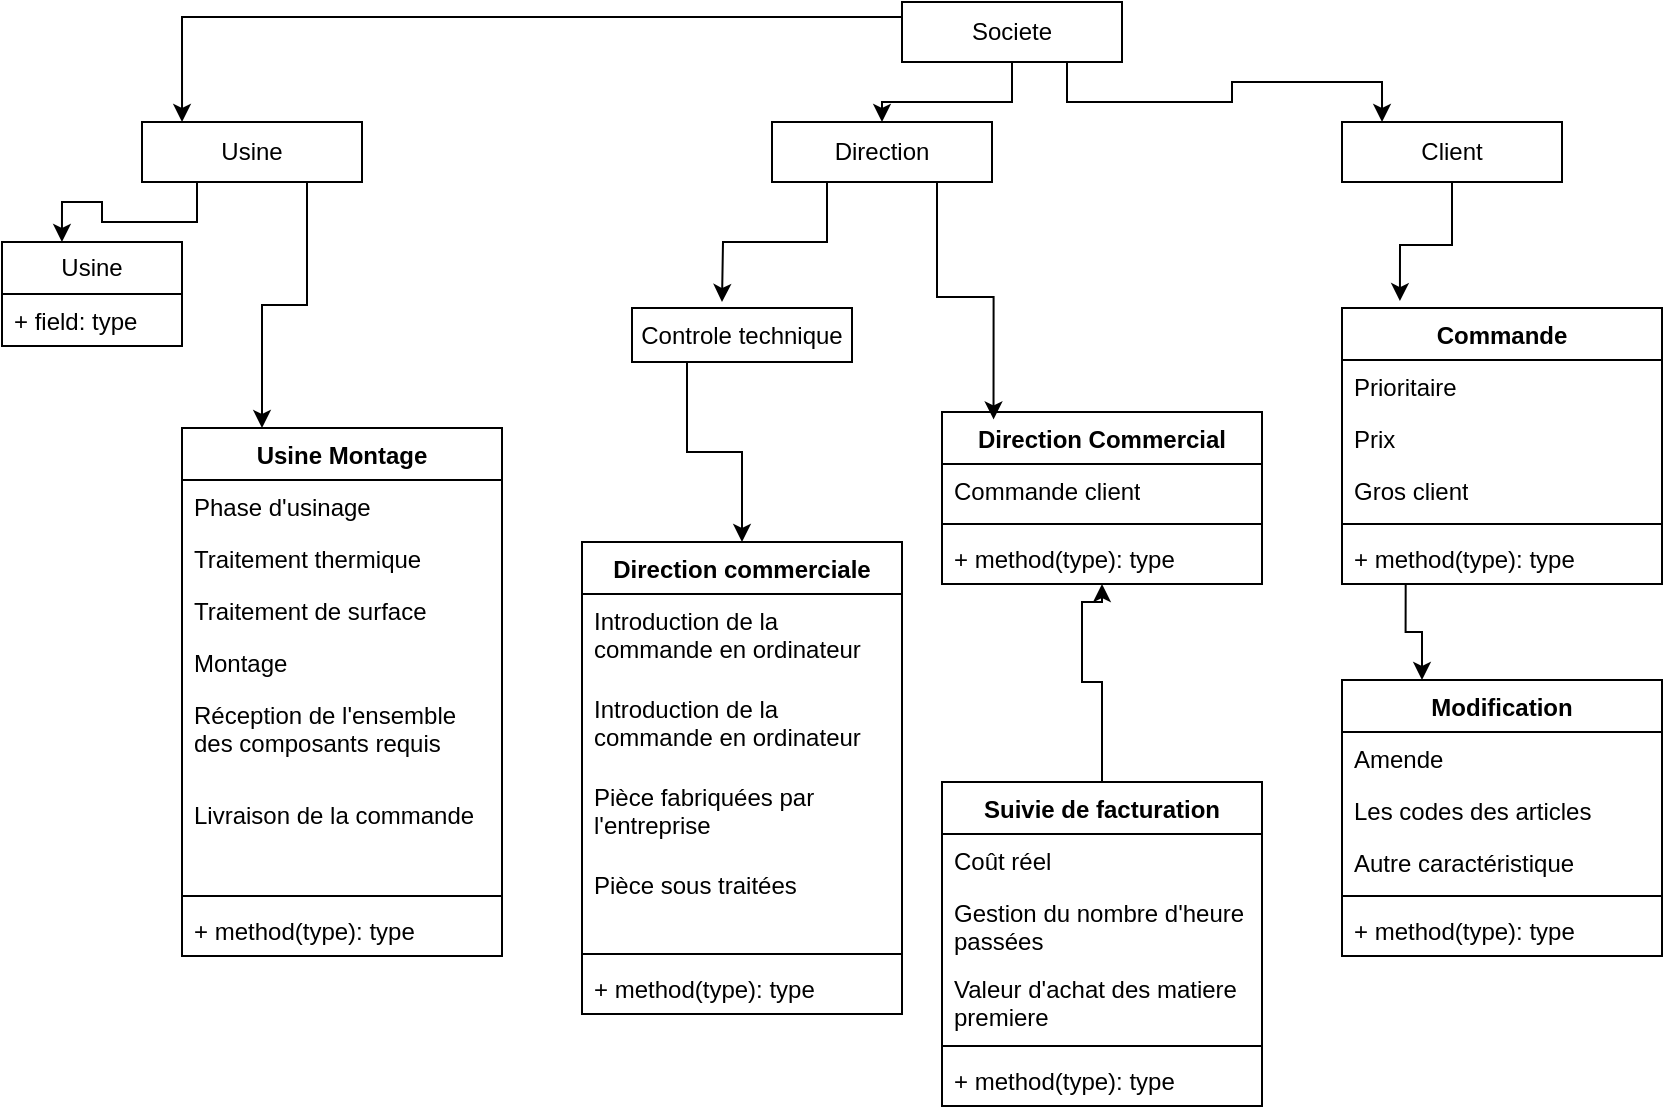 <mxfile version="26.0.13">
  <diagram name="Page-1" id="c4acf3e9-155e-7222-9cf6-157b1a14988f">
    <mxGraphModel dx="1358" dy="627" grid="1" gridSize="30" guides="1" tooltips="1" connect="1" arrows="1" fold="1" page="1" pageScale="1" pageWidth="1100" pageHeight="850" background="none" math="0" shadow="0">
      <root>
        <mxCell id="0" />
        <mxCell id="1" parent="0" />
        <mxCell id="-idm0U2G1IzuPb4QEbFN-50" value="Direction Commercial" style="swimlane;fontStyle=1;align=center;verticalAlign=top;childLayout=stackLayout;horizontal=1;startSize=26;horizontalStack=0;resizeParent=1;resizeParentMax=0;resizeLast=0;collapsible=1;marginBottom=0;whiteSpace=wrap;html=1;" vertex="1" parent="1">
          <mxGeometry x="470" y="205" width="160" height="86" as="geometry" />
        </mxCell>
        <mxCell id="-idm0U2G1IzuPb4QEbFN-51" value="Commande client" style="text;strokeColor=none;fillColor=none;align=left;verticalAlign=top;spacingLeft=4;spacingRight=4;overflow=hidden;rotatable=0;points=[[0,0.5],[1,0.5]];portConstraint=eastwest;whiteSpace=wrap;html=1;" vertex="1" parent="-idm0U2G1IzuPb4QEbFN-50">
          <mxGeometry y="26" width="160" height="26" as="geometry" />
        </mxCell>
        <mxCell id="-idm0U2G1IzuPb4QEbFN-52" value="" style="line;strokeWidth=1;fillColor=none;align=left;verticalAlign=middle;spacingTop=-1;spacingLeft=3;spacingRight=3;rotatable=0;labelPosition=right;points=[];portConstraint=eastwest;strokeColor=inherit;" vertex="1" parent="-idm0U2G1IzuPb4QEbFN-50">
          <mxGeometry y="52" width="160" height="8" as="geometry" />
        </mxCell>
        <mxCell id="-idm0U2G1IzuPb4QEbFN-53" value="+ method(type): type" style="text;strokeColor=none;fillColor=none;align=left;verticalAlign=top;spacingLeft=4;spacingRight=4;overflow=hidden;rotatable=0;points=[[0,0.5],[1,0.5]];portConstraint=eastwest;whiteSpace=wrap;html=1;" vertex="1" parent="-idm0U2G1IzuPb4QEbFN-50">
          <mxGeometry y="60" width="160" height="26" as="geometry" />
        </mxCell>
        <mxCell id="-idm0U2G1IzuPb4QEbFN-55" value="Usine Montage" style="swimlane;fontStyle=1;align=center;verticalAlign=top;childLayout=stackLayout;horizontal=1;startSize=26;horizontalStack=0;resizeParent=1;resizeParentMax=0;resizeLast=0;collapsible=1;marginBottom=0;whiteSpace=wrap;html=1;" vertex="1" parent="1">
          <mxGeometry x="90" y="213" width="160" height="264" as="geometry" />
        </mxCell>
        <mxCell id="-idm0U2G1IzuPb4QEbFN-56" value="Phase d&#39;usinage" style="text;strokeColor=none;fillColor=none;align=left;verticalAlign=top;spacingLeft=4;spacingRight=4;overflow=hidden;rotatable=0;points=[[0,0.5],[1,0.5]];portConstraint=eastwest;whiteSpace=wrap;html=1;" vertex="1" parent="-idm0U2G1IzuPb4QEbFN-55">
          <mxGeometry y="26" width="160" height="26" as="geometry" />
        </mxCell>
        <mxCell id="-idm0U2G1IzuPb4QEbFN-60" value="Traitement thermique" style="text;strokeColor=none;fillColor=none;align=left;verticalAlign=top;spacingLeft=4;spacingRight=4;overflow=hidden;rotatable=0;points=[[0,0.5],[1,0.5]];portConstraint=eastwest;whiteSpace=wrap;html=1;" vertex="1" parent="-idm0U2G1IzuPb4QEbFN-55">
          <mxGeometry y="52" width="160" height="26" as="geometry" />
        </mxCell>
        <mxCell id="-idm0U2G1IzuPb4QEbFN-61" value="Traitement de surface" style="text;strokeColor=none;fillColor=none;align=left;verticalAlign=top;spacingLeft=4;spacingRight=4;overflow=hidden;rotatable=0;points=[[0,0.5],[1,0.5]];portConstraint=eastwest;whiteSpace=wrap;html=1;" vertex="1" parent="-idm0U2G1IzuPb4QEbFN-55">
          <mxGeometry y="78" width="160" height="26" as="geometry" />
        </mxCell>
        <mxCell id="-idm0U2G1IzuPb4QEbFN-68" value="Montage" style="text;strokeColor=none;fillColor=none;align=left;verticalAlign=top;spacingLeft=4;spacingRight=4;overflow=hidden;rotatable=0;points=[[0,0.5],[1,0.5]];portConstraint=eastwest;whiteSpace=wrap;html=1;" vertex="1" parent="-idm0U2G1IzuPb4QEbFN-55">
          <mxGeometry y="104" width="160" height="26" as="geometry" />
        </mxCell>
        <mxCell id="-idm0U2G1IzuPb4QEbFN-122" value="Réception de l&#39;ensemble des composants requis" style="text;strokeColor=none;fillColor=none;align=left;verticalAlign=top;spacingLeft=4;spacingRight=4;overflow=hidden;rotatable=0;points=[[0,0.5],[1,0.5]];portConstraint=eastwest;whiteSpace=wrap;html=1;" vertex="1" parent="-idm0U2G1IzuPb4QEbFN-55">
          <mxGeometry y="130" width="160" height="50" as="geometry" />
        </mxCell>
        <mxCell id="-idm0U2G1IzuPb4QEbFN-175" value="Livraison de la commande" style="text;strokeColor=none;fillColor=none;align=left;verticalAlign=top;spacingLeft=4;spacingRight=4;overflow=hidden;rotatable=0;points=[[0,0.5],[1,0.5]];portConstraint=eastwest;whiteSpace=wrap;html=1;" vertex="1" parent="-idm0U2G1IzuPb4QEbFN-55">
          <mxGeometry y="180" width="160" height="50" as="geometry" />
        </mxCell>
        <mxCell id="-idm0U2G1IzuPb4QEbFN-57" value="" style="line;strokeWidth=1;fillColor=none;align=left;verticalAlign=middle;spacingTop=-1;spacingLeft=3;spacingRight=3;rotatable=0;labelPosition=right;points=[];portConstraint=eastwest;strokeColor=inherit;" vertex="1" parent="-idm0U2G1IzuPb4QEbFN-55">
          <mxGeometry y="230" width="160" height="8" as="geometry" />
        </mxCell>
        <mxCell id="-idm0U2G1IzuPb4QEbFN-58" value="+ method(type): type" style="text;strokeColor=none;fillColor=none;align=left;verticalAlign=top;spacingLeft=4;spacingRight=4;overflow=hidden;rotatable=0;points=[[0,0.5],[1,0.5]];portConstraint=eastwest;whiteSpace=wrap;html=1;" vertex="1" parent="-idm0U2G1IzuPb4QEbFN-55">
          <mxGeometry y="238" width="160" height="26" as="geometry" />
        </mxCell>
        <mxCell id="-idm0U2G1IzuPb4QEbFN-69" value="Commande" style="swimlane;fontStyle=1;align=center;verticalAlign=top;childLayout=stackLayout;horizontal=1;startSize=26;horizontalStack=0;resizeParent=1;resizeParentMax=0;resizeLast=0;collapsible=1;marginBottom=0;whiteSpace=wrap;html=1;" vertex="1" parent="1">
          <mxGeometry x="670" y="153" width="160" height="138" as="geometry" />
        </mxCell>
        <mxCell id="-idm0U2G1IzuPb4QEbFN-70" value="Prioritaire&lt;div&gt;&lt;br&gt;&lt;/div&gt;" style="text;strokeColor=none;fillColor=none;align=left;verticalAlign=top;spacingLeft=4;spacingRight=4;overflow=hidden;rotatable=0;points=[[0,0.5],[1,0.5]];portConstraint=eastwest;whiteSpace=wrap;html=1;" vertex="1" parent="-idm0U2G1IzuPb4QEbFN-69">
          <mxGeometry y="26" width="160" height="26" as="geometry" />
        </mxCell>
        <mxCell id="-idm0U2G1IzuPb4QEbFN-80" value="&lt;div&gt;Prix&lt;/div&gt;" style="text;strokeColor=none;fillColor=none;align=left;verticalAlign=top;spacingLeft=4;spacingRight=4;overflow=hidden;rotatable=0;points=[[0,0.5],[1,0.5]];portConstraint=eastwest;whiteSpace=wrap;html=1;" vertex="1" parent="-idm0U2G1IzuPb4QEbFN-69">
          <mxGeometry y="52" width="160" height="26" as="geometry" />
        </mxCell>
        <mxCell id="-idm0U2G1IzuPb4QEbFN-155" value="&lt;div&gt;Gros client&lt;/div&gt;" style="text;strokeColor=none;fillColor=none;align=left;verticalAlign=top;spacingLeft=4;spacingRight=4;overflow=hidden;rotatable=0;points=[[0,0.5],[1,0.5]];portConstraint=eastwest;whiteSpace=wrap;html=1;" vertex="1" parent="-idm0U2G1IzuPb4QEbFN-69">
          <mxGeometry y="78" width="160" height="26" as="geometry" />
        </mxCell>
        <mxCell id="-idm0U2G1IzuPb4QEbFN-71" value="" style="line;strokeWidth=1;fillColor=none;align=left;verticalAlign=middle;spacingTop=-1;spacingLeft=3;spacingRight=3;rotatable=0;labelPosition=right;points=[];portConstraint=eastwest;strokeColor=inherit;" vertex="1" parent="-idm0U2G1IzuPb4QEbFN-69">
          <mxGeometry y="104" width="160" height="8" as="geometry" />
        </mxCell>
        <mxCell id="-idm0U2G1IzuPb4QEbFN-72" value="+ method(type): type" style="text;strokeColor=none;fillColor=none;align=left;verticalAlign=top;spacingLeft=4;spacingRight=4;overflow=hidden;rotatable=0;points=[[0,0.5],[1,0.5]];portConstraint=eastwest;whiteSpace=wrap;html=1;" vertex="1" parent="-idm0U2G1IzuPb4QEbFN-69">
          <mxGeometry y="112" width="160" height="26" as="geometry" />
        </mxCell>
        <mxCell id="-idm0U2G1IzuPb4QEbFN-86" value="Direction commerciale" style="swimlane;fontStyle=1;align=center;verticalAlign=top;childLayout=stackLayout;horizontal=1;startSize=26;horizontalStack=0;resizeParent=1;resizeParentMax=0;resizeLast=0;collapsible=1;marginBottom=0;whiteSpace=wrap;html=1;" vertex="1" parent="1">
          <mxGeometry x="290" y="270" width="160" height="236" as="geometry" />
        </mxCell>
        <mxCell id="-idm0U2G1IzuPb4QEbFN-87" value="Introduction de la commande en ordinateur" style="text;strokeColor=none;fillColor=none;align=left;verticalAlign=top;spacingLeft=4;spacingRight=4;overflow=hidden;rotatable=0;points=[[0,0.5],[1,0.5]];portConstraint=eastwest;whiteSpace=wrap;html=1;" vertex="1" parent="-idm0U2G1IzuPb4QEbFN-86">
          <mxGeometry y="26" width="160" height="44" as="geometry" />
        </mxCell>
        <mxCell id="-idm0U2G1IzuPb4QEbFN-92" value="Introduction de la commande en ordinateur" style="text;strokeColor=none;fillColor=none;align=left;verticalAlign=top;spacingLeft=4;spacingRight=4;overflow=hidden;rotatable=0;points=[[0,0.5],[1,0.5]];portConstraint=eastwest;whiteSpace=wrap;html=1;" vertex="1" parent="-idm0U2G1IzuPb4QEbFN-86">
          <mxGeometry y="70" width="160" height="44" as="geometry" />
        </mxCell>
        <mxCell id="-idm0U2G1IzuPb4QEbFN-146" value="Pièce fabriquées par l&#39;entreprise" style="text;strokeColor=none;fillColor=none;align=left;verticalAlign=top;spacingLeft=4;spacingRight=4;overflow=hidden;rotatable=0;points=[[0,0.5],[1,0.5]];portConstraint=eastwest;whiteSpace=wrap;html=1;" vertex="1" parent="-idm0U2G1IzuPb4QEbFN-86">
          <mxGeometry y="114" width="160" height="44" as="geometry" />
        </mxCell>
        <mxCell id="-idm0U2G1IzuPb4QEbFN-147" value="Pièce sous traitées" style="text;strokeColor=none;fillColor=none;align=left;verticalAlign=top;spacingLeft=4;spacingRight=4;overflow=hidden;rotatable=0;points=[[0,0.5],[1,0.5]];portConstraint=eastwest;whiteSpace=wrap;html=1;" vertex="1" parent="-idm0U2G1IzuPb4QEbFN-86">
          <mxGeometry y="158" width="160" height="44" as="geometry" />
        </mxCell>
        <mxCell id="-idm0U2G1IzuPb4QEbFN-88" value="" style="line;strokeWidth=1;fillColor=none;align=left;verticalAlign=middle;spacingTop=-1;spacingLeft=3;spacingRight=3;rotatable=0;labelPosition=right;points=[];portConstraint=eastwest;strokeColor=inherit;" vertex="1" parent="-idm0U2G1IzuPb4QEbFN-86">
          <mxGeometry y="202" width="160" height="8" as="geometry" />
        </mxCell>
        <mxCell id="-idm0U2G1IzuPb4QEbFN-89" value="+ method(type): type" style="text;strokeColor=none;fillColor=none;align=left;verticalAlign=top;spacingLeft=4;spacingRight=4;overflow=hidden;rotatable=0;points=[[0,0.5],[1,0.5]];portConstraint=eastwest;whiteSpace=wrap;html=1;" vertex="1" parent="-idm0U2G1IzuPb4QEbFN-86">
          <mxGeometry y="210" width="160" height="26" as="geometry" />
        </mxCell>
        <mxCell id="-idm0U2G1IzuPb4QEbFN-140" style="edgeStyle=orthogonalEdgeStyle;rounded=0;orthogonalLoop=1;jettySize=auto;html=1;exitX=0.5;exitY=1;exitDx=0;exitDy=0;entryX=0.5;entryY=0;entryDx=0;entryDy=0;" edge="1" parent="1" source="-idm0U2G1IzuPb4QEbFN-125" target="-idm0U2G1IzuPb4QEbFN-138">
          <mxGeometry relative="1" as="geometry" />
        </mxCell>
        <mxCell id="-idm0U2G1IzuPb4QEbFN-125" value="Societe" style="html=1;whiteSpace=wrap;" vertex="1" parent="1">
          <mxGeometry x="450" width="110" height="30" as="geometry" />
        </mxCell>
        <mxCell id="-idm0U2G1IzuPb4QEbFN-137" style="edgeStyle=orthogonalEdgeStyle;rounded=0;orthogonalLoop=1;jettySize=auto;html=1;exitX=0.75;exitY=1;exitDx=0;exitDy=0;entryX=0.25;entryY=0;entryDx=0;entryDy=0;" edge="1" parent="1" source="-idm0U2G1IzuPb4QEbFN-130" target="-idm0U2G1IzuPb4QEbFN-55">
          <mxGeometry relative="1" as="geometry" />
        </mxCell>
        <mxCell id="-idm0U2G1IzuPb4QEbFN-130" value="Usine" style="html=1;whiteSpace=wrap;" vertex="1" parent="1">
          <mxGeometry x="70" y="60" width="110" height="30" as="geometry" />
        </mxCell>
        <mxCell id="-idm0U2G1IzuPb4QEbFN-132" value="Usine" style="swimlane;fontStyle=0;childLayout=stackLayout;horizontal=1;startSize=26;fillColor=none;horizontalStack=0;resizeParent=1;resizeParentMax=0;resizeLast=0;collapsible=1;marginBottom=0;whiteSpace=wrap;html=1;" vertex="1" parent="1">
          <mxGeometry y="120" width="90" height="52" as="geometry" />
        </mxCell>
        <mxCell id="-idm0U2G1IzuPb4QEbFN-133" value="+ field: type" style="text;strokeColor=none;fillColor=none;align=left;verticalAlign=top;spacingLeft=4;spacingRight=4;overflow=hidden;rotatable=0;points=[[0,0.5],[1,0.5]];portConstraint=eastwest;whiteSpace=wrap;html=1;" vertex="1" parent="-idm0U2G1IzuPb4QEbFN-132">
          <mxGeometry y="26" width="90" height="26" as="geometry" />
        </mxCell>
        <mxCell id="-idm0U2G1IzuPb4QEbFN-136" style="edgeStyle=orthogonalEdgeStyle;rounded=0;orthogonalLoop=1;jettySize=auto;html=1;exitX=0.25;exitY=1;exitDx=0;exitDy=0;entryX=0.333;entryY=0;entryDx=0;entryDy=0;entryPerimeter=0;" edge="1" parent="1" source="-idm0U2G1IzuPb4QEbFN-130" target="-idm0U2G1IzuPb4QEbFN-132">
          <mxGeometry relative="1" as="geometry" />
        </mxCell>
        <mxCell id="-idm0U2G1IzuPb4QEbFN-143" style="edgeStyle=orthogonalEdgeStyle;rounded=0;orthogonalLoop=1;jettySize=auto;html=1;exitX=0.25;exitY=1;exitDx=0;exitDy=0;" edge="1" parent="1" source="-idm0U2G1IzuPb4QEbFN-138">
          <mxGeometry relative="1" as="geometry">
            <mxPoint x="360" y="150" as="targetPoint" />
          </mxGeometry>
        </mxCell>
        <mxCell id="-idm0U2G1IzuPb4QEbFN-138" value="Direction" style="html=1;whiteSpace=wrap;" vertex="1" parent="1">
          <mxGeometry x="385" y="60" width="110" height="30" as="geometry" />
        </mxCell>
        <mxCell id="-idm0U2G1IzuPb4QEbFN-142" style="edgeStyle=orthogonalEdgeStyle;rounded=0;orthogonalLoop=1;jettySize=auto;html=1;exitX=0;exitY=0.25;exitDx=0;exitDy=0;entryX=0.182;entryY=0;entryDx=0;entryDy=0;entryPerimeter=0;" edge="1" parent="1" source="-idm0U2G1IzuPb4QEbFN-125" target="-idm0U2G1IzuPb4QEbFN-130">
          <mxGeometry relative="1" as="geometry" />
        </mxCell>
        <mxCell id="-idm0U2G1IzuPb4QEbFN-144" style="edgeStyle=orthogonalEdgeStyle;rounded=0;orthogonalLoop=1;jettySize=auto;html=1;exitX=0.75;exitY=1;exitDx=0;exitDy=0;entryX=0.161;entryY=0.043;entryDx=0;entryDy=0;entryPerimeter=0;" edge="1" parent="1" source="-idm0U2G1IzuPb4QEbFN-138" target="-idm0U2G1IzuPb4QEbFN-50">
          <mxGeometry relative="1" as="geometry" />
        </mxCell>
        <mxCell id="-idm0U2G1IzuPb4QEbFN-152" value="Client" style="html=1;whiteSpace=wrap;" vertex="1" parent="1">
          <mxGeometry x="670" y="60" width="110" height="30" as="geometry" />
        </mxCell>
        <mxCell id="-idm0U2G1IzuPb4QEbFN-153" style="edgeStyle=orthogonalEdgeStyle;rounded=0;orthogonalLoop=1;jettySize=auto;html=1;exitX=0.75;exitY=1;exitDx=0;exitDy=0;entryX=0.182;entryY=0;entryDx=0;entryDy=0;entryPerimeter=0;" edge="1" parent="1" source="-idm0U2G1IzuPb4QEbFN-125" target="-idm0U2G1IzuPb4QEbFN-152">
          <mxGeometry relative="1" as="geometry" />
        </mxCell>
        <mxCell id="-idm0U2G1IzuPb4QEbFN-154" style="edgeStyle=orthogonalEdgeStyle;rounded=0;orthogonalLoop=1;jettySize=auto;html=1;exitX=0.5;exitY=1;exitDx=0;exitDy=0;entryX=0.181;entryY=-0.025;entryDx=0;entryDy=0;entryPerimeter=0;" edge="1" parent="1" source="-idm0U2G1IzuPb4QEbFN-152" target="-idm0U2G1IzuPb4QEbFN-69">
          <mxGeometry relative="1" as="geometry" />
        </mxCell>
        <mxCell id="-idm0U2G1IzuPb4QEbFN-157" style="edgeStyle=orthogonalEdgeStyle;rounded=0;orthogonalLoop=1;jettySize=auto;html=1;exitX=0.25;exitY=1;exitDx=0;exitDy=0;" edge="1" parent="1" source="-idm0U2G1IzuPb4QEbFN-156" target="-idm0U2G1IzuPb4QEbFN-86">
          <mxGeometry relative="1" as="geometry" />
        </mxCell>
        <mxCell id="-idm0U2G1IzuPb4QEbFN-156" value="Controle technique" style="html=1;whiteSpace=wrap;" vertex="1" parent="1">
          <mxGeometry x="315" y="153" width="110" height="27" as="geometry" />
        </mxCell>
        <mxCell id="-idm0U2G1IzuPb4QEbFN-158" value="Modification" style="swimlane;fontStyle=1;align=center;verticalAlign=top;childLayout=stackLayout;horizontal=1;startSize=26;horizontalStack=0;resizeParent=1;resizeParentMax=0;resizeLast=0;collapsible=1;marginBottom=0;whiteSpace=wrap;html=1;" vertex="1" parent="1">
          <mxGeometry x="670" y="339" width="160" height="138" as="geometry" />
        </mxCell>
        <mxCell id="-idm0U2G1IzuPb4QEbFN-159" value="Amende" style="text;strokeColor=none;fillColor=none;align=left;verticalAlign=top;spacingLeft=4;spacingRight=4;overflow=hidden;rotatable=0;points=[[0,0.5],[1,0.5]];portConstraint=eastwest;whiteSpace=wrap;html=1;" vertex="1" parent="-idm0U2G1IzuPb4QEbFN-158">
          <mxGeometry y="26" width="160" height="26" as="geometry" />
        </mxCell>
        <mxCell id="-idm0U2G1IzuPb4QEbFN-163" value="Les codes des articles" style="text;strokeColor=none;fillColor=none;align=left;verticalAlign=top;spacingLeft=4;spacingRight=4;overflow=hidden;rotatable=0;points=[[0,0.5],[1,0.5]];portConstraint=eastwest;whiteSpace=wrap;html=1;" vertex="1" parent="-idm0U2G1IzuPb4QEbFN-158">
          <mxGeometry y="52" width="160" height="26" as="geometry" />
        </mxCell>
        <mxCell id="-idm0U2G1IzuPb4QEbFN-164" value="Autre caractéristique" style="text;strokeColor=none;fillColor=none;align=left;verticalAlign=top;spacingLeft=4;spacingRight=4;overflow=hidden;rotatable=0;points=[[0,0.5],[1,0.5]];portConstraint=eastwest;whiteSpace=wrap;html=1;" vertex="1" parent="-idm0U2G1IzuPb4QEbFN-158">
          <mxGeometry y="78" width="160" height="26" as="geometry" />
        </mxCell>
        <mxCell id="-idm0U2G1IzuPb4QEbFN-160" value="" style="line;strokeWidth=1;fillColor=none;align=left;verticalAlign=middle;spacingTop=-1;spacingLeft=3;spacingRight=3;rotatable=0;labelPosition=right;points=[];portConstraint=eastwest;strokeColor=inherit;" vertex="1" parent="-idm0U2G1IzuPb4QEbFN-158">
          <mxGeometry y="104" width="160" height="8" as="geometry" />
        </mxCell>
        <mxCell id="-idm0U2G1IzuPb4QEbFN-161" value="+ method(type): type" style="text;strokeColor=none;fillColor=none;align=left;verticalAlign=top;spacingLeft=4;spacingRight=4;overflow=hidden;rotatable=0;points=[[0,0.5],[1,0.5]];portConstraint=eastwest;whiteSpace=wrap;html=1;" vertex="1" parent="-idm0U2G1IzuPb4QEbFN-158">
          <mxGeometry y="112" width="160" height="26" as="geometry" />
        </mxCell>
        <mxCell id="-idm0U2G1IzuPb4QEbFN-162" style="edgeStyle=orthogonalEdgeStyle;rounded=0;orthogonalLoop=1;jettySize=auto;html=1;entryX=0.25;entryY=0;entryDx=0;entryDy=0;exitX=0.199;exitY=1.012;exitDx=0;exitDy=0;exitPerimeter=0;" edge="1" parent="1" source="-idm0U2G1IzuPb4QEbFN-72" target="-idm0U2G1IzuPb4QEbFN-158">
          <mxGeometry relative="1" as="geometry">
            <mxPoint x="690" y="300" as="sourcePoint" />
          </mxGeometry>
        </mxCell>
        <mxCell id="-idm0U2G1IzuPb4QEbFN-174" value="" style="edgeStyle=orthogonalEdgeStyle;rounded=0;orthogonalLoop=1;jettySize=auto;html=1;" edge="1" parent="1" source="-idm0U2G1IzuPb4QEbFN-168" target="-idm0U2G1IzuPb4QEbFN-53">
          <mxGeometry relative="1" as="geometry">
            <Array as="points">
              <mxPoint x="550" y="340" />
              <mxPoint x="540" y="340" />
              <mxPoint x="540" y="300" />
              <mxPoint x="550" y="300" />
            </Array>
          </mxGeometry>
        </mxCell>
        <mxCell id="-idm0U2G1IzuPb4QEbFN-168" value="Suivie de facturation" style="swimlane;fontStyle=1;align=center;verticalAlign=top;childLayout=stackLayout;horizontal=1;startSize=26;horizontalStack=0;resizeParent=1;resizeParentMax=0;resizeLast=0;collapsible=1;marginBottom=0;whiteSpace=wrap;html=1;" vertex="1" parent="1">
          <mxGeometry x="470" y="390" width="160" height="162" as="geometry" />
        </mxCell>
        <mxCell id="-idm0U2G1IzuPb4QEbFN-169" value="Coût réel" style="text;strokeColor=none;fillColor=none;align=left;verticalAlign=top;spacingLeft=4;spacingRight=4;overflow=hidden;rotatable=0;points=[[0,0.5],[1,0.5]];portConstraint=eastwest;whiteSpace=wrap;html=1;" vertex="1" parent="-idm0U2G1IzuPb4QEbFN-168">
          <mxGeometry y="26" width="160" height="26" as="geometry" />
        </mxCell>
        <mxCell id="-idm0U2G1IzuPb4QEbFN-172" value="Gestion du nombre d&#39;heure passées" style="text;strokeColor=none;fillColor=none;align=left;verticalAlign=top;spacingLeft=4;spacingRight=4;overflow=hidden;rotatable=0;points=[[0,0.5],[1,0.5]];portConstraint=eastwest;whiteSpace=wrap;html=1;" vertex="1" parent="-idm0U2G1IzuPb4QEbFN-168">
          <mxGeometry y="52" width="160" height="38" as="geometry" />
        </mxCell>
        <mxCell id="-idm0U2G1IzuPb4QEbFN-173" value="Valeur d&#39;achat des matiere premiere" style="text;strokeColor=none;fillColor=none;align=left;verticalAlign=top;spacingLeft=4;spacingRight=4;overflow=hidden;rotatable=0;points=[[0,0.5],[1,0.5]];portConstraint=eastwest;whiteSpace=wrap;html=1;" vertex="1" parent="-idm0U2G1IzuPb4QEbFN-168">
          <mxGeometry y="90" width="160" height="38" as="geometry" />
        </mxCell>
        <mxCell id="-idm0U2G1IzuPb4QEbFN-170" value="" style="line;strokeWidth=1;fillColor=none;align=left;verticalAlign=middle;spacingTop=-1;spacingLeft=3;spacingRight=3;rotatable=0;labelPosition=right;points=[];portConstraint=eastwest;strokeColor=inherit;" vertex="1" parent="-idm0U2G1IzuPb4QEbFN-168">
          <mxGeometry y="128" width="160" height="8" as="geometry" />
        </mxCell>
        <mxCell id="-idm0U2G1IzuPb4QEbFN-171" value="+ method(type): type" style="text;strokeColor=none;fillColor=none;align=left;verticalAlign=top;spacingLeft=4;spacingRight=4;overflow=hidden;rotatable=0;points=[[0,0.5],[1,0.5]];portConstraint=eastwest;whiteSpace=wrap;html=1;" vertex="1" parent="-idm0U2G1IzuPb4QEbFN-168">
          <mxGeometry y="136" width="160" height="26" as="geometry" />
        </mxCell>
      </root>
    </mxGraphModel>
  </diagram>
</mxfile>

